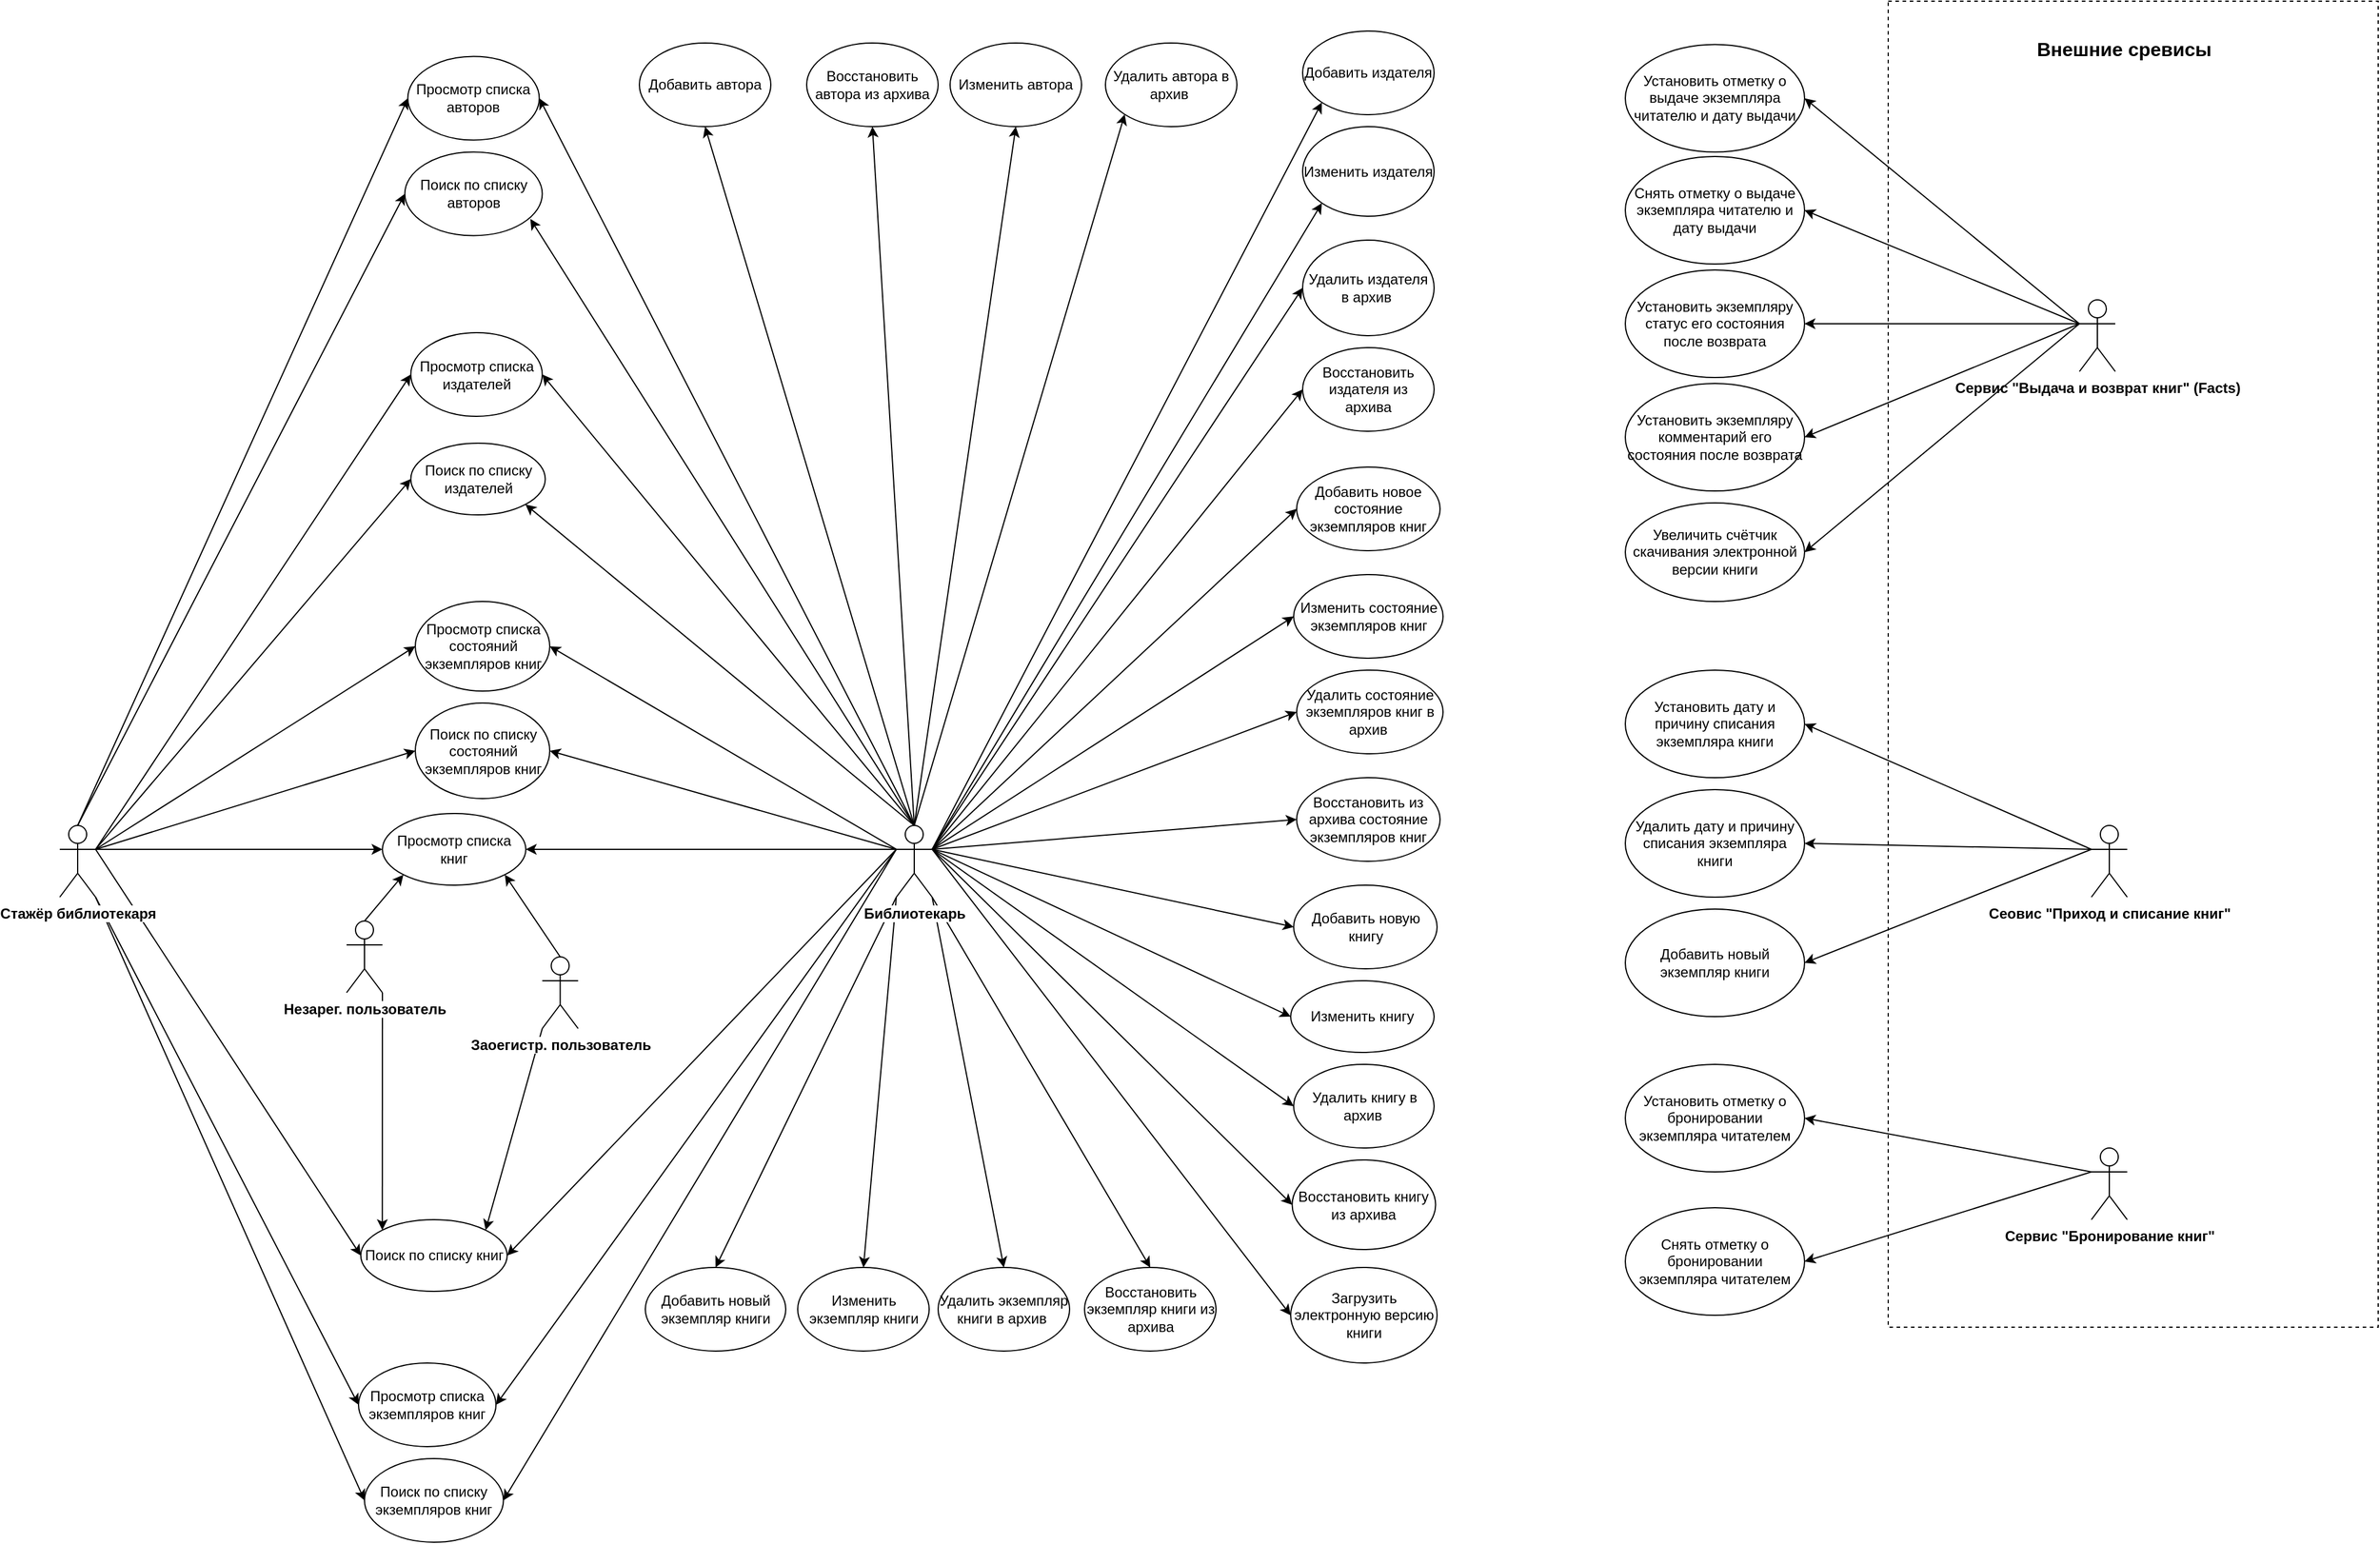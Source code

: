 <mxfile version="26.0.9">
  <diagram name="Страница — 1" id="U3UNYZ6A-1lPHIccaiyi">
    <mxGraphModel dx="1493" dy="863" grid="1" gridSize="10" guides="1" tooltips="1" connect="1" arrows="1" fold="1" page="1" pageScale="1" pageWidth="1100" pageHeight="850" math="0" shadow="0">
      <root>
        <mxCell id="0" />
        <mxCell id="1" parent="0" />
        <mxCell id="NzaFk5DWs_-ub5N4-WDO-165" value="" style="rounded=0;whiteSpace=wrap;html=1;dashed=1;" vertex="1" parent="1">
          <mxGeometry x="1610" y="110" width="410" height="1110" as="geometry" />
        </mxCell>
        <mxCell id="NzaFk5DWs_-ub5N4-WDO-14" value="Добавить автора" style="ellipse;whiteSpace=wrap;html=1;" vertex="1" parent="1">
          <mxGeometry x="565" y="145" width="110" height="70" as="geometry" />
        </mxCell>
        <mxCell id="NzaFk5DWs_-ub5N4-WDO-44" value="Изменить автора" style="ellipse;whiteSpace=wrap;html=1;" vertex="1" parent="1">
          <mxGeometry x="825" y="145" width="110" height="70" as="geometry" />
        </mxCell>
        <mxCell id="NzaFk5DWs_-ub5N4-WDO-45" value="Удалить автора в архив&amp;nbsp;" style="ellipse;whiteSpace=wrap;html=1;" vertex="1" parent="1">
          <mxGeometry x="955" y="145" width="110" height="70" as="geometry" />
        </mxCell>
        <mxCell id="NzaFk5DWs_-ub5N4-WDO-46" value="Восстановить автора из архива" style="ellipse;whiteSpace=wrap;html=1;" vertex="1" parent="1">
          <mxGeometry x="705" y="145" width="110" height="70" as="geometry" />
        </mxCell>
        <mxCell id="NzaFk5DWs_-ub5N4-WDO-47" value="Просмотр списка авторов" style="ellipse;whiteSpace=wrap;html=1;" vertex="1" parent="1">
          <mxGeometry x="371.25" y="156.25" width="110" height="70" as="geometry" />
        </mxCell>
        <mxCell id="NzaFk5DWs_-ub5N4-WDO-48" value="Поиск по списку авторов" style="ellipse;whiteSpace=wrap;html=1;" vertex="1" parent="1">
          <mxGeometry x="368.75" y="236.25" width="115" height="70" as="geometry" />
        </mxCell>
        <mxCell id="NzaFk5DWs_-ub5N4-WDO-49" value="Добавить издателя" style="ellipse;whiteSpace=wrap;html=1;" vertex="1" parent="1">
          <mxGeometry x="1120" y="135" width="110" height="70" as="geometry" />
        </mxCell>
        <mxCell id="NzaFk5DWs_-ub5N4-WDO-50" value="Изменить издателя" style="ellipse;whiteSpace=wrap;html=1;" vertex="1" parent="1">
          <mxGeometry x="1120" y="215" width="110" height="75" as="geometry" />
        </mxCell>
        <mxCell id="NzaFk5DWs_-ub5N4-WDO-51" value="Удалить издателя в архив&amp;nbsp;" style="ellipse;whiteSpace=wrap;html=1;" vertex="1" parent="1">
          <mxGeometry x="1120" y="310" width="110" height="80" as="geometry" />
        </mxCell>
        <mxCell id="NzaFk5DWs_-ub5N4-WDO-52" value="Восстановить издателя из архива" style="ellipse;whiteSpace=wrap;html=1;" vertex="1" parent="1">
          <mxGeometry x="1120" y="400" width="110" height="70" as="geometry" />
        </mxCell>
        <mxCell id="NzaFk5DWs_-ub5N4-WDO-53" value="Просмотр списка издателей" style="ellipse;whiteSpace=wrap;html=1;" vertex="1" parent="1">
          <mxGeometry x="373.75" y="387.5" width="110" height="70" as="geometry" />
        </mxCell>
        <mxCell id="NzaFk5DWs_-ub5N4-WDO-54" value="Поиск по списку издателей" style="ellipse;whiteSpace=wrap;html=1;" vertex="1" parent="1">
          <mxGeometry x="373.75" y="480" width="112.5" height="60" as="geometry" />
        </mxCell>
        <mxCell id="NzaFk5DWs_-ub5N4-WDO-55" value="Добавить новое состояние экземпляров книг" style="ellipse;whiteSpace=wrap;html=1;" vertex="1" parent="1">
          <mxGeometry x="1115" y="500" width="120" height="70" as="geometry" />
        </mxCell>
        <mxCell id="NzaFk5DWs_-ub5N4-WDO-56" value="Изменить состояние экземпляров книг" style="ellipse;whiteSpace=wrap;html=1;" vertex="1" parent="1">
          <mxGeometry x="1112.5" y="590" width="125" height="70" as="geometry" />
        </mxCell>
        <mxCell id="NzaFk5DWs_-ub5N4-WDO-57" value="Удалить состояние экземпляров книг в архив&amp;nbsp;" style="ellipse;whiteSpace=wrap;html=1;" vertex="1" parent="1">
          <mxGeometry x="1115" y="670" width="122.5" height="70" as="geometry" />
        </mxCell>
        <mxCell id="NzaFk5DWs_-ub5N4-WDO-58" value="Восстановить из архива состояние экземпляров книг" style="ellipse;whiteSpace=wrap;html=1;" vertex="1" parent="1">
          <mxGeometry x="1115" y="760" width="120" height="70" as="geometry" />
        </mxCell>
        <mxCell id="NzaFk5DWs_-ub5N4-WDO-59" value="Просмотр списка состояний экземпляров книг" style="ellipse;whiteSpace=wrap;html=1;" vertex="1" parent="1">
          <mxGeometry x="377.5" y="612.5" width="112.5" height="75" as="geometry" />
        </mxCell>
        <mxCell id="NzaFk5DWs_-ub5N4-WDO-60" value="Поиск по списку состояний экземпляров книг" style="ellipse;whiteSpace=wrap;html=1;" vertex="1" parent="1">
          <mxGeometry x="377.5" y="697.5" width="112.5" height="80" as="geometry" />
        </mxCell>
        <mxCell id="NzaFk5DWs_-ub5N4-WDO-61" value="Добавить новую книгу" style="ellipse;whiteSpace=wrap;html=1;" vertex="1" parent="1">
          <mxGeometry x="1112.5" y="850" width="120" height="70" as="geometry" />
        </mxCell>
        <mxCell id="NzaFk5DWs_-ub5N4-WDO-62" value="Изменить книгу" style="ellipse;whiteSpace=wrap;html=1;" vertex="1" parent="1">
          <mxGeometry x="1110" y="930" width="120" height="60" as="geometry" />
        </mxCell>
        <mxCell id="NzaFk5DWs_-ub5N4-WDO-63" value="Удалить книгу в архив&amp;nbsp;" style="ellipse;whiteSpace=wrap;html=1;" vertex="1" parent="1">
          <mxGeometry x="1112.5" y="1000" width="117.5" height="70" as="geometry" />
        </mxCell>
        <mxCell id="NzaFk5DWs_-ub5N4-WDO-64" value="Восстановить книгу из архива" style="ellipse;whiteSpace=wrap;html=1;" vertex="1" parent="1">
          <mxGeometry x="1111.25" y="1080" width="120" height="75" as="geometry" />
        </mxCell>
        <mxCell id="NzaFk5DWs_-ub5N4-WDO-65" value="Просмотр списка книг" style="ellipse;whiteSpace=wrap;html=1;" vertex="1" parent="1">
          <mxGeometry x="350" y="790" width="120" height="60" as="geometry" />
        </mxCell>
        <mxCell id="NzaFk5DWs_-ub5N4-WDO-66" value="Поиск по списку книг" style="ellipse;whiteSpace=wrap;html=1;" vertex="1" parent="1">
          <mxGeometry x="331.88" y="1130" width="122.5" height="60" as="geometry" />
        </mxCell>
        <mxCell id="NzaFk5DWs_-ub5N4-WDO-68" value="Загрузить электронную версию книги" style="ellipse;whiteSpace=wrap;html=1;" vertex="1" parent="1">
          <mxGeometry x="1110" y="1170" width="122.5" height="80" as="geometry" />
        </mxCell>
        <mxCell id="NzaFk5DWs_-ub5N4-WDO-69" value="Увеличить счётчик скачивания электронной версии книги" style="ellipse;whiteSpace=wrap;html=1;" vertex="1" parent="1">
          <mxGeometry x="1390" y="530" width="150" height="82.5" as="geometry" />
        </mxCell>
        <mxCell id="NzaFk5DWs_-ub5N4-WDO-70" value="Добавить новый экземпляр книги" style="ellipse;whiteSpace=wrap;html=1;" vertex="1" parent="1">
          <mxGeometry x="570" y="1170" width="117.5" height="70" as="geometry" />
        </mxCell>
        <mxCell id="NzaFk5DWs_-ub5N4-WDO-71" value="Изменить экземпляр книги" style="ellipse;whiteSpace=wrap;html=1;" vertex="1" parent="1">
          <mxGeometry x="697.5" y="1170" width="110" height="70" as="geometry" />
        </mxCell>
        <mxCell id="NzaFk5DWs_-ub5N4-WDO-72" value="Удалить экземпляр книги в архив&amp;nbsp;" style="ellipse;whiteSpace=wrap;html=1;" vertex="1" parent="1">
          <mxGeometry x="815" y="1170" width="110" height="70" as="geometry" />
        </mxCell>
        <mxCell id="NzaFk5DWs_-ub5N4-WDO-73" value="Восстановить экземпляр книги из архива" style="ellipse;whiteSpace=wrap;html=1;" vertex="1" parent="1">
          <mxGeometry x="937.5" y="1170" width="110" height="70" as="geometry" />
        </mxCell>
        <mxCell id="NzaFk5DWs_-ub5N4-WDO-74" value="Просмотр списка экземпляров книг" style="ellipse;whiteSpace=wrap;html=1;" vertex="1" parent="1">
          <mxGeometry x="330" y="1250" width="115" height="70" as="geometry" />
        </mxCell>
        <mxCell id="NzaFk5DWs_-ub5N4-WDO-75" value="Поиск по списку экземпляров книг" style="ellipse;whiteSpace=wrap;html=1;" vertex="1" parent="1">
          <mxGeometry x="335" y="1330" width="116.25" height="70" as="geometry" />
        </mxCell>
        <mxCell id="NzaFk5DWs_-ub5N4-WDO-76" value="Установить дату и причину списания экземпляра книги" style="ellipse;whiteSpace=wrap;html=1;" vertex="1" parent="1">
          <mxGeometry x="1390" y="670" width="150" height="90" as="geometry" />
        </mxCell>
        <mxCell id="NzaFk5DWs_-ub5N4-WDO-77" value="Установить отметку о выдаче экземпляра читателю и дату выдачи" style="ellipse;whiteSpace=wrap;html=1;" vertex="1" parent="1">
          <mxGeometry x="1390" y="146.25" width="150" height="90" as="geometry" />
        </mxCell>
        <mxCell id="NzaFk5DWs_-ub5N4-WDO-78" value="Снять отметку о выдаче экземпляра читателю и дату выдачи" style="ellipse;whiteSpace=wrap;html=1;" vertex="1" parent="1">
          <mxGeometry x="1390" y="240" width="150" height="90" as="geometry" />
        </mxCell>
        <mxCell id="NzaFk5DWs_-ub5N4-WDO-79" value="Снять отметку о бронировании экземпляра читателем" style="ellipse;whiteSpace=wrap;html=1;" vertex="1" parent="1">
          <mxGeometry x="1390" y="1120" width="150" height="90" as="geometry" />
        </mxCell>
        <mxCell id="NzaFk5DWs_-ub5N4-WDO-80" value="Установить отметку о бронировании экземпляра читателем" style="ellipse;whiteSpace=wrap;html=1;" vertex="1" parent="1">
          <mxGeometry x="1390" y="1000" width="150" height="90" as="geometry" />
        </mxCell>
        <mxCell id="NzaFk5DWs_-ub5N4-WDO-81" value="Установить экземпляру статус его состояния&lt;div&gt;после возврата&lt;/div&gt;" style="ellipse;whiteSpace=wrap;html=1;" vertex="1" parent="1">
          <mxGeometry x="1390" y="335" width="150" height="90" as="geometry" />
        </mxCell>
        <mxCell id="NzaFk5DWs_-ub5N4-WDO-82" value="Установить экземпляру комментарий его состояния после возврата" style="ellipse;whiteSpace=wrap;html=1;" vertex="1" parent="1">
          <mxGeometry x="1390" y="430" width="150" height="90" as="geometry" />
        </mxCell>
        <mxCell id="NzaFk5DWs_-ub5N4-WDO-89" value="" style="endArrow=classic;html=1;rounded=0;exitX=0.5;exitY=0;exitDx=0;exitDy=0;exitPerimeter=0;entryX=1;entryY=0.5;entryDx=0;entryDy=0;" edge="1" parent="1" source="NzaFk5DWs_-ub5N4-WDO-84" target="NzaFk5DWs_-ub5N4-WDO-47">
          <mxGeometry width="50" height="50" relative="1" as="geometry">
            <mxPoint x="540" y="1070" as="sourcePoint" />
            <mxPoint x="660" y="550" as="targetPoint" />
          </mxGeometry>
        </mxCell>
        <mxCell id="NzaFk5DWs_-ub5N4-WDO-90" value="" style="endArrow=classic;html=1;rounded=0;entryX=0.913;entryY=0.8;entryDx=0;entryDy=0;entryPerimeter=0;exitX=0.5;exitY=0;exitDx=0;exitDy=0;exitPerimeter=0;" edge="1" parent="1" source="NzaFk5DWs_-ub5N4-WDO-84" target="NzaFk5DWs_-ub5N4-WDO-48">
          <mxGeometry width="50" height="50" relative="1" as="geometry">
            <mxPoint x="540" y="570" as="sourcePoint" />
            <mxPoint x="590" y="520" as="targetPoint" />
          </mxGeometry>
        </mxCell>
        <mxCell id="NzaFk5DWs_-ub5N4-WDO-91" value="" style="endArrow=classic;html=1;rounded=0;entryX=1;entryY=0.5;entryDx=0;entryDy=0;exitX=0.5;exitY=0;exitDx=0;exitDy=0;exitPerimeter=0;" edge="1" parent="1" source="NzaFk5DWs_-ub5N4-WDO-84" target="NzaFk5DWs_-ub5N4-WDO-53">
          <mxGeometry width="50" height="50" relative="1" as="geometry">
            <mxPoint x="540" y="570" as="sourcePoint" />
            <mxPoint x="590" y="520" as="targetPoint" />
          </mxGeometry>
        </mxCell>
        <mxCell id="NzaFk5DWs_-ub5N4-WDO-92" value="" style="endArrow=classic;html=1;rounded=0;entryX=1;entryY=0.5;entryDx=0;entryDy=0;exitX=0;exitY=0.333;exitDx=0;exitDy=0;exitPerimeter=0;" edge="1" parent="1" source="NzaFk5DWs_-ub5N4-WDO-84" target="NzaFk5DWs_-ub5N4-WDO-59">
          <mxGeometry width="50" height="50" relative="1" as="geometry">
            <mxPoint x="540" y="570" as="sourcePoint" />
            <mxPoint x="590" y="520" as="targetPoint" />
          </mxGeometry>
        </mxCell>
        <mxCell id="NzaFk5DWs_-ub5N4-WDO-93" value="" style="endArrow=classic;html=1;rounded=0;exitX=0;exitY=0.333;exitDx=0;exitDy=0;exitPerimeter=0;entryX=1;entryY=0.5;entryDx=0;entryDy=0;" edge="1" parent="1" source="NzaFk5DWs_-ub5N4-WDO-84" target="NzaFk5DWs_-ub5N4-WDO-60">
          <mxGeometry width="50" height="50" relative="1" as="geometry">
            <mxPoint x="540" y="570" as="sourcePoint" />
            <mxPoint x="590" y="520" as="targetPoint" />
          </mxGeometry>
        </mxCell>
        <mxCell id="NzaFk5DWs_-ub5N4-WDO-94" value="" style="endArrow=classic;html=1;rounded=0;exitX=0;exitY=0.333;exitDx=0;exitDy=0;exitPerimeter=0;entryX=1;entryY=0.5;entryDx=0;entryDy=0;" edge="1" parent="1" source="NzaFk5DWs_-ub5N4-WDO-84" target="NzaFk5DWs_-ub5N4-WDO-65">
          <mxGeometry width="50" height="50" relative="1" as="geometry">
            <mxPoint x="540" y="970" as="sourcePoint" />
            <mxPoint x="590" y="920" as="targetPoint" />
          </mxGeometry>
        </mxCell>
        <mxCell id="NzaFk5DWs_-ub5N4-WDO-95" value="" style="endArrow=classic;html=1;rounded=0;exitX=0;exitY=0.333;exitDx=0;exitDy=0;exitPerimeter=0;entryX=1;entryY=0.5;entryDx=0;entryDy=0;" edge="1" parent="1" source="NzaFk5DWs_-ub5N4-WDO-84" target="NzaFk5DWs_-ub5N4-WDO-66">
          <mxGeometry width="50" height="50" relative="1" as="geometry">
            <mxPoint x="540" y="970" as="sourcePoint" />
            <mxPoint x="590" y="920" as="targetPoint" />
          </mxGeometry>
        </mxCell>
        <mxCell id="NzaFk5DWs_-ub5N4-WDO-96" value="" style="endArrow=classic;html=1;rounded=0;entryX=1;entryY=0.5;entryDx=0;entryDy=0;" edge="1" parent="1" target="NzaFk5DWs_-ub5N4-WDO-74">
          <mxGeometry width="50" height="50" relative="1" as="geometry">
            <mxPoint x="780" y="820" as="sourcePoint" />
            <mxPoint x="590" y="920" as="targetPoint" />
          </mxGeometry>
        </mxCell>
        <mxCell id="NzaFk5DWs_-ub5N4-WDO-97" value="" style="endArrow=classic;html=1;rounded=0;exitX=0;exitY=0.333;exitDx=0;exitDy=0;exitPerimeter=0;entryX=1;entryY=0.5;entryDx=0;entryDy=0;" edge="1" parent="1" source="NzaFk5DWs_-ub5N4-WDO-84" target="NzaFk5DWs_-ub5N4-WDO-75">
          <mxGeometry width="50" height="50" relative="1" as="geometry">
            <mxPoint x="540" y="970" as="sourcePoint" />
            <mxPoint x="590" y="920" as="targetPoint" />
          </mxGeometry>
        </mxCell>
        <mxCell id="NzaFk5DWs_-ub5N4-WDO-98" value="" style="endArrow=classic;html=1;rounded=0;entryX=0.5;entryY=1;entryDx=0;entryDy=0;exitX=0.5;exitY=0;exitDx=0;exitDy=0;exitPerimeter=0;" edge="1" parent="1" source="NzaFk5DWs_-ub5N4-WDO-84" target="NzaFk5DWs_-ub5N4-WDO-14">
          <mxGeometry width="50" height="50" relative="1" as="geometry">
            <mxPoint x="540" y="470" as="sourcePoint" />
            <mxPoint x="590" y="420" as="targetPoint" />
          </mxGeometry>
        </mxCell>
        <mxCell id="NzaFk5DWs_-ub5N4-WDO-99" value="" style="endArrow=classic;html=1;rounded=0;entryX=0.5;entryY=1;entryDx=0;entryDy=0;exitX=0.5;exitY=0;exitDx=0;exitDy=0;exitPerimeter=0;" edge="1" parent="1" source="NzaFk5DWs_-ub5N4-WDO-84" target="NzaFk5DWs_-ub5N4-WDO-46">
          <mxGeometry width="50" height="50" relative="1" as="geometry">
            <mxPoint x="540" y="470" as="sourcePoint" />
            <mxPoint x="590" y="420" as="targetPoint" />
          </mxGeometry>
        </mxCell>
        <mxCell id="NzaFk5DWs_-ub5N4-WDO-100" value="" style="endArrow=classic;html=1;rounded=0;entryX=0.5;entryY=1;entryDx=0;entryDy=0;exitX=0.5;exitY=0;exitDx=0;exitDy=0;exitPerimeter=0;" edge="1" parent="1" source="NzaFk5DWs_-ub5N4-WDO-84" target="NzaFk5DWs_-ub5N4-WDO-44">
          <mxGeometry width="50" height="50" relative="1" as="geometry">
            <mxPoint x="800" y="808" as="sourcePoint" />
            <mxPoint x="590" y="220" as="targetPoint" />
          </mxGeometry>
        </mxCell>
        <mxCell id="NzaFk5DWs_-ub5N4-WDO-101" value="" style="endArrow=classic;html=1;rounded=0;entryX=0;entryY=1;entryDx=0;entryDy=0;exitX=0.5;exitY=0;exitDx=0;exitDy=0;exitPerimeter=0;" edge="1" parent="1" source="NzaFk5DWs_-ub5N4-WDO-84" target="NzaFk5DWs_-ub5N4-WDO-45">
          <mxGeometry width="50" height="50" relative="1" as="geometry">
            <mxPoint x="540" y="500" as="sourcePoint" />
            <mxPoint x="590" y="450" as="targetPoint" />
          </mxGeometry>
        </mxCell>
        <mxCell id="NzaFk5DWs_-ub5N4-WDO-102" value="" style="endArrow=classic;html=1;rounded=0;entryX=0;entryY=1;entryDx=0;entryDy=0;exitX=1;exitY=0.333;exitDx=0;exitDy=0;exitPerimeter=0;" edge="1" parent="1" source="NzaFk5DWs_-ub5N4-WDO-84" target="NzaFk5DWs_-ub5N4-WDO-49">
          <mxGeometry width="50" height="50" relative="1" as="geometry">
            <mxPoint x="540" y="500" as="sourcePoint" />
            <mxPoint x="590" y="450" as="targetPoint" />
          </mxGeometry>
        </mxCell>
        <mxCell id="NzaFk5DWs_-ub5N4-WDO-103" value="" style="endArrow=classic;html=1;rounded=0;entryX=0;entryY=1;entryDx=0;entryDy=0;exitX=1;exitY=0.333;exitDx=0;exitDy=0;exitPerimeter=0;" edge="1" parent="1" source="NzaFk5DWs_-ub5N4-WDO-84" target="NzaFk5DWs_-ub5N4-WDO-50">
          <mxGeometry width="50" height="50" relative="1" as="geometry">
            <mxPoint x="540" y="500" as="sourcePoint" />
            <mxPoint x="590" y="450" as="targetPoint" />
          </mxGeometry>
        </mxCell>
        <mxCell id="NzaFk5DWs_-ub5N4-WDO-104" value="" style="endArrow=classic;html=1;rounded=0;entryX=0;entryY=0.5;entryDx=0;entryDy=0;exitX=1;exitY=0.333;exitDx=0;exitDy=0;exitPerimeter=0;" edge="1" parent="1" source="NzaFk5DWs_-ub5N4-WDO-84" target="NzaFk5DWs_-ub5N4-WDO-51">
          <mxGeometry width="50" height="50" relative="1" as="geometry">
            <mxPoint x="540" y="500" as="sourcePoint" />
            <mxPoint x="590" y="450" as="targetPoint" />
          </mxGeometry>
        </mxCell>
        <mxCell id="NzaFk5DWs_-ub5N4-WDO-105" value="" style="endArrow=classic;html=1;rounded=0;entryX=0;entryY=0.5;entryDx=0;entryDy=0;exitX=1;exitY=0.333;exitDx=0;exitDy=0;exitPerimeter=0;" edge="1" parent="1" source="NzaFk5DWs_-ub5N4-WDO-84" target="NzaFk5DWs_-ub5N4-WDO-52">
          <mxGeometry width="50" height="50" relative="1" as="geometry">
            <mxPoint x="540" y="700" as="sourcePoint" />
            <mxPoint x="590" y="650" as="targetPoint" />
          </mxGeometry>
        </mxCell>
        <mxCell id="NzaFk5DWs_-ub5N4-WDO-106" value="" style="endArrow=classic;html=1;rounded=0;entryX=0;entryY=0.5;entryDx=0;entryDy=0;exitX=1;exitY=0.333;exitDx=0;exitDy=0;exitPerimeter=0;" edge="1" parent="1" source="NzaFk5DWs_-ub5N4-WDO-84" target="NzaFk5DWs_-ub5N4-WDO-55">
          <mxGeometry width="50" height="50" relative="1" as="geometry">
            <mxPoint x="540" y="700" as="sourcePoint" />
            <mxPoint x="590" y="650" as="targetPoint" />
          </mxGeometry>
        </mxCell>
        <mxCell id="NzaFk5DWs_-ub5N4-WDO-107" value="" style="endArrow=classic;html=1;rounded=0;entryX=0;entryY=0.5;entryDx=0;entryDy=0;exitX=1;exitY=0.333;exitDx=0;exitDy=0;exitPerimeter=0;" edge="1" parent="1" source="NzaFk5DWs_-ub5N4-WDO-84" target="NzaFk5DWs_-ub5N4-WDO-56">
          <mxGeometry width="50" height="50" relative="1" as="geometry">
            <mxPoint x="540" y="700" as="sourcePoint" />
            <mxPoint x="590" y="650" as="targetPoint" />
          </mxGeometry>
        </mxCell>
        <mxCell id="NzaFk5DWs_-ub5N4-WDO-108" value="" style="endArrow=classic;html=1;rounded=0;entryX=0;entryY=0.5;entryDx=0;entryDy=0;exitX=1;exitY=0.333;exitDx=0;exitDy=0;exitPerimeter=0;" edge="1" parent="1" source="NzaFk5DWs_-ub5N4-WDO-84" target="NzaFk5DWs_-ub5N4-WDO-57">
          <mxGeometry width="50" height="50" relative="1" as="geometry">
            <mxPoint x="540" y="700" as="sourcePoint" />
            <mxPoint x="590" y="650" as="targetPoint" />
          </mxGeometry>
        </mxCell>
        <mxCell id="NzaFk5DWs_-ub5N4-WDO-109" value="" style="endArrow=classic;html=1;rounded=0;entryX=0;entryY=0.5;entryDx=0;entryDy=0;exitX=1;exitY=0.333;exitDx=0;exitDy=0;exitPerimeter=0;" edge="1" parent="1" source="NzaFk5DWs_-ub5N4-WDO-84" target="NzaFk5DWs_-ub5N4-WDO-58">
          <mxGeometry width="50" height="50" relative="1" as="geometry">
            <mxPoint x="540" y="1000" as="sourcePoint" />
            <mxPoint x="590" y="950" as="targetPoint" />
          </mxGeometry>
        </mxCell>
        <mxCell id="NzaFk5DWs_-ub5N4-WDO-110" value="" style="endArrow=classic;html=1;rounded=0;entryX=0;entryY=0.5;entryDx=0;entryDy=0;exitX=1;exitY=0.333;exitDx=0;exitDy=0;exitPerimeter=0;" edge="1" parent="1" source="NzaFk5DWs_-ub5N4-WDO-84" target="NzaFk5DWs_-ub5N4-WDO-61">
          <mxGeometry width="50" height="50" relative="1" as="geometry">
            <mxPoint x="540" y="1000" as="sourcePoint" />
            <mxPoint x="590" y="950" as="targetPoint" />
          </mxGeometry>
        </mxCell>
        <mxCell id="NzaFk5DWs_-ub5N4-WDO-111" value="" style="endArrow=classic;html=1;rounded=0;entryX=0;entryY=0.5;entryDx=0;entryDy=0;exitX=1;exitY=0.333;exitDx=0;exitDy=0;exitPerimeter=0;" edge="1" parent="1" source="NzaFk5DWs_-ub5N4-WDO-84" target="NzaFk5DWs_-ub5N4-WDO-62">
          <mxGeometry width="50" height="50" relative="1" as="geometry">
            <mxPoint x="540" y="1000" as="sourcePoint" />
            <mxPoint x="590" y="950" as="targetPoint" />
          </mxGeometry>
        </mxCell>
        <mxCell id="NzaFk5DWs_-ub5N4-WDO-112" value="" style="endArrow=classic;html=1;rounded=0;entryX=0;entryY=0.5;entryDx=0;entryDy=0;exitX=1;exitY=0.333;exitDx=0;exitDy=0;exitPerimeter=0;" edge="1" parent="1" source="NzaFk5DWs_-ub5N4-WDO-84" target="NzaFk5DWs_-ub5N4-WDO-63">
          <mxGeometry width="50" height="50" relative="1" as="geometry">
            <mxPoint x="540" y="1000" as="sourcePoint" />
            <mxPoint x="590" y="950" as="targetPoint" />
          </mxGeometry>
        </mxCell>
        <mxCell id="NzaFk5DWs_-ub5N4-WDO-113" value="" style="endArrow=classic;html=1;rounded=0;entryX=0;entryY=0.5;entryDx=0;entryDy=0;exitX=1;exitY=0.333;exitDx=0;exitDy=0;exitPerimeter=0;" edge="1" parent="1" source="NzaFk5DWs_-ub5N4-WDO-84" target="NzaFk5DWs_-ub5N4-WDO-64">
          <mxGeometry width="50" height="50" relative="1" as="geometry">
            <mxPoint x="540" y="1000" as="sourcePoint" />
            <mxPoint x="590" y="950" as="targetPoint" />
          </mxGeometry>
        </mxCell>
        <mxCell id="NzaFk5DWs_-ub5N4-WDO-114" value="" style="endArrow=classic;html=1;rounded=0;entryX=0;entryY=0.5;entryDx=0;entryDy=0;exitX=1;exitY=0.333;exitDx=0;exitDy=0;exitPerimeter=0;" edge="1" parent="1" source="NzaFk5DWs_-ub5N4-WDO-84" target="NzaFk5DWs_-ub5N4-WDO-68">
          <mxGeometry width="50" height="50" relative="1" as="geometry">
            <mxPoint x="540" y="1000" as="sourcePoint" />
            <mxPoint x="590" y="950" as="targetPoint" />
          </mxGeometry>
        </mxCell>
        <mxCell id="NzaFk5DWs_-ub5N4-WDO-115" value="" style="endArrow=classic;html=1;rounded=0;entryX=0.5;entryY=0;entryDx=0;entryDy=0;exitX=0;exitY=1;exitDx=0;exitDy=0;exitPerimeter=0;" edge="1" parent="1" source="NzaFk5DWs_-ub5N4-WDO-84" target="NzaFk5DWs_-ub5N4-WDO-70">
          <mxGeometry width="50" height="50" relative="1" as="geometry">
            <mxPoint x="540" y="900" as="sourcePoint" />
            <mxPoint x="590" y="850" as="targetPoint" />
          </mxGeometry>
        </mxCell>
        <mxCell id="NzaFk5DWs_-ub5N4-WDO-116" value="" style="endArrow=classic;html=1;rounded=0;entryX=0.5;entryY=0;entryDx=0;entryDy=0;exitX=0;exitY=1;exitDx=0;exitDy=0;exitPerimeter=0;" edge="1" parent="1" source="NzaFk5DWs_-ub5N4-WDO-84" target="NzaFk5DWs_-ub5N4-WDO-71">
          <mxGeometry width="50" height="50" relative="1" as="geometry">
            <mxPoint x="540" y="1150" as="sourcePoint" />
            <mxPoint x="590" y="1100" as="targetPoint" />
          </mxGeometry>
        </mxCell>
        <mxCell id="NzaFk5DWs_-ub5N4-WDO-117" value="" style="endArrow=classic;html=1;rounded=0;exitX=1;exitY=1;exitDx=0;exitDy=0;exitPerimeter=0;entryX=0.5;entryY=0;entryDx=0;entryDy=0;" edge="1" parent="1" source="NzaFk5DWs_-ub5N4-WDO-84" target="NzaFk5DWs_-ub5N4-WDO-72">
          <mxGeometry width="50" height="50" relative="1" as="geometry">
            <mxPoint x="540" y="1150" as="sourcePoint" />
            <mxPoint x="590" y="1100" as="targetPoint" />
          </mxGeometry>
        </mxCell>
        <mxCell id="NzaFk5DWs_-ub5N4-WDO-118" value="" style="endArrow=classic;html=1;rounded=0;exitX=1;exitY=1;exitDx=0;exitDy=0;exitPerimeter=0;entryX=0.5;entryY=0;entryDx=0;entryDy=0;" edge="1" parent="1" source="NzaFk5DWs_-ub5N4-WDO-84" target="NzaFk5DWs_-ub5N4-WDO-73">
          <mxGeometry width="50" height="50" relative="1" as="geometry">
            <mxPoint x="540" y="1150" as="sourcePoint" />
            <mxPoint x="590" y="1100" as="targetPoint" />
          </mxGeometry>
        </mxCell>
        <mxCell id="NzaFk5DWs_-ub5N4-WDO-84" value="Библиотекарь" style="shape=umlActor;verticalLabelPosition=bottom;verticalAlign=top;html=1;outlineConnect=0;fontStyle=1;fontColor=#000000;labelBackgroundColor=default;" vertex="1" parent="1">
          <mxGeometry x="780" y="800" width="30" height="60" as="geometry" />
        </mxCell>
        <mxCell id="NzaFk5DWs_-ub5N4-WDO-119" value="" style="endArrow=classic;html=1;rounded=0;entryX=1;entryY=1;entryDx=0;entryDy=0;exitX=0.5;exitY=0;exitDx=0;exitDy=0;exitPerimeter=0;" edge="1" parent="1" source="NzaFk5DWs_-ub5N4-WDO-84" target="NzaFk5DWs_-ub5N4-WDO-54">
          <mxGeometry width="50" height="50" relative="1" as="geometry">
            <mxPoint x="540" y="650" as="sourcePoint" />
            <mxPoint x="590" y="600" as="targetPoint" />
          </mxGeometry>
        </mxCell>
        <mxCell id="NzaFk5DWs_-ub5N4-WDO-121" value="" style="endArrow=classic;html=1;rounded=0;entryX=0;entryY=0.5;entryDx=0;entryDy=0;exitX=0.5;exitY=0;exitDx=0;exitDy=0;exitPerimeter=0;" edge="1" parent="1" source="NzaFk5DWs_-ub5N4-WDO-85" target="NzaFk5DWs_-ub5N4-WDO-47">
          <mxGeometry width="50" height="50" relative="1" as="geometry">
            <mxPoint x="610" y="870" as="sourcePoint" />
            <mxPoint x="660" y="820" as="targetPoint" />
          </mxGeometry>
        </mxCell>
        <mxCell id="NzaFk5DWs_-ub5N4-WDO-122" value="" style="endArrow=classic;html=1;rounded=0;entryX=0;entryY=0.5;entryDx=0;entryDy=0;exitX=0.5;exitY=0;exitDx=0;exitDy=0;exitPerimeter=0;" edge="1" parent="1" source="NzaFk5DWs_-ub5N4-WDO-85" target="NzaFk5DWs_-ub5N4-WDO-48">
          <mxGeometry width="50" height="50" relative="1" as="geometry">
            <mxPoint x="610" y="570" as="sourcePoint" />
            <mxPoint x="660" y="520" as="targetPoint" />
          </mxGeometry>
        </mxCell>
        <mxCell id="NzaFk5DWs_-ub5N4-WDO-123" value="" style="endArrow=classic;html=1;rounded=0;entryX=0;entryY=0.5;entryDx=0;entryDy=0;" edge="1" parent="1" target="NzaFk5DWs_-ub5N4-WDO-53">
          <mxGeometry width="50" height="50" relative="1" as="geometry">
            <mxPoint x="110" y="820" as="sourcePoint" />
            <mxPoint x="660" y="520" as="targetPoint" />
          </mxGeometry>
        </mxCell>
        <mxCell id="NzaFk5DWs_-ub5N4-WDO-124" value="" style="endArrow=classic;html=1;rounded=0;entryX=0;entryY=0.5;entryDx=0;entryDy=0;exitX=1;exitY=0.333;exitDx=0;exitDy=0;exitPerimeter=0;" edge="1" parent="1" source="NzaFk5DWs_-ub5N4-WDO-85" target="NzaFk5DWs_-ub5N4-WDO-54">
          <mxGeometry width="50" height="50" relative="1" as="geometry">
            <mxPoint x="610" y="570" as="sourcePoint" />
            <mxPoint x="660" y="520" as="targetPoint" />
          </mxGeometry>
        </mxCell>
        <mxCell id="NzaFk5DWs_-ub5N4-WDO-125" value="" style="endArrow=classic;html=1;rounded=0;entryX=0;entryY=0.5;entryDx=0;entryDy=0;" edge="1" parent="1" target="NzaFk5DWs_-ub5N4-WDO-59">
          <mxGeometry width="50" height="50" relative="1" as="geometry">
            <mxPoint x="110" y="820" as="sourcePoint" />
            <mxPoint x="660" y="720" as="targetPoint" />
          </mxGeometry>
        </mxCell>
        <mxCell id="NzaFk5DWs_-ub5N4-WDO-126" value="" style="endArrow=classic;html=1;rounded=0;exitX=1;exitY=0.333;exitDx=0;exitDy=0;exitPerimeter=0;entryX=0;entryY=0.5;entryDx=0;entryDy=0;" edge="1" parent="1" source="NzaFk5DWs_-ub5N4-WDO-85" target="NzaFk5DWs_-ub5N4-WDO-60">
          <mxGeometry width="50" height="50" relative="1" as="geometry">
            <mxPoint x="610" y="770" as="sourcePoint" />
            <mxPoint x="660" y="720" as="targetPoint" />
          </mxGeometry>
        </mxCell>
        <mxCell id="NzaFk5DWs_-ub5N4-WDO-127" value="" style="endArrow=classic;html=1;rounded=0;exitX=1;exitY=0.333;exitDx=0;exitDy=0;exitPerimeter=0;entryX=0;entryY=0.5;entryDx=0;entryDy=0;" edge="1" parent="1" source="NzaFk5DWs_-ub5N4-WDO-85" target="NzaFk5DWs_-ub5N4-WDO-65">
          <mxGeometry width="50" height="50" relative="1" as="geometry">
            <mxPoint x="610" y="1070" as="sourcePoint" />
            <mxPoint x="660" y="1020" as="targetPoint" />
          </mxGeometry>
        </mxCell>
        <mxCell id="NzaFk5DWs_-ub5N4-WDO-128" value="" style="endArrow=classic;html=1;rounded=0;exitX=1;exitY=0.333;exitDx=0;exitDy=0;exitPerimeter=0;entryX=0;entryY=0.5;entryDx=0;entryDy=0;" edge="1" parent="1" source="NzaFk5DWs_-ub5N4-WDO-85" target="NzaFk5DWs_-ub5N4-WDO-66">
          <mxGeometry width="50" height="50" relative="1" as="geometry">
            <mxPoint x="610" y="1070" as="sourcePoint" />
            <mxPoint x="660" y="1020" as="targetPoint" />
          </mxGeometry>
        </mxCell>
        <mxCell id="NzaFk5DWs_-ub5N4-WDO-129" value="" style="endArrow=classic;html=1;rounded=0;exitX=1;exitY=1;exitDx=0;exitDy=0;exitPerimeter=0;entryX=0;entryY=0.5;entryDx=0;entryDy=0;" edge="1" parent="1" source="NzaFk5DWs_-ub5N4-WDO-85" target="NzaFk5DWs_-ub5N4-WDO-74">
          <mxGeometry width="50" height="50" relative="1" as="geometry">
            <mxPoint x="610" y="1170" as="sourcePoint" />
            <mxPoint x="660" y="1120" as="targetPoint" />
          </mxGeometry>
        </mxCell>
        <mxCell id="NzaFk5DWs_-ub5N4-WDO-130" value="" style="endArrow=classic;html=1;rounded=0;exitX=1;exitY=1;exitDx=0;exitDy=0;exitPerimeter=0;entryX=0;entryY=0.5;entryDx=0;entryDy=0;" edge="1" parent="1" source="NzaFk5DWs_-ub5N4-WDO-85" target="NzaFk5DWs_-ub5N4-WDO-75">
          <mxGeometry width="50" height="50" relative="1" as="geometry">
            <mxPoint x="610" y="1170" as="sourcePoint" />
            <mxPoint x="660" y="1120" as="targetPoint" />
          </mxGeometry>
        </mxCell>
        <mxCell id="NzaFk5DWs_-ub5N4-WDO-85" value="Стажёр библиотекаря" style="shape=umlActor;verticalLabelPosition=bottom;verticalAlign=top;html=1;outlineConnect=0;labelBackgroundColor=#FFFFFF;fontStyle=1" vertex="1" parent="1">
          <mxGeometry x="80" y="800" width="30" height="60" as="geometry" />
        </mxCell>
        <mxCell id="NzaFk5DWs_-ub5N4-WDO-139" value="" style="endArrow=classic;html=1;rounded=0;exitX=0;exitY=1;exitDx=0;exitDy=0;exitPerimeter=0;entryX=1;entryY=0;entryDx=0;entryDy=0;" edge="1" parent="1" source="NzaFk5DWs_-ub5N4-WDO-135" target="NzaFk5DWs_-ub5N4-WDO-66">
          <mxGeometry width="50" height="50" relative="1" as="geometry">
            <mxPoint x="600" y="1070" as="sourcePoint" />
            <mxPoint x="650" y="1020" as="targetPoint" />
          </mxGeometry>
        </mxCell>
        <mxCell id="NzaFk5DWs_-ub5N4-WDO-140" value="" style="endArrow=classic;html=1;rounded=0;entryX=1;entryY=1;entryDx=0;entryDy=0;exitX=0.5;exitY=0;exitDx=0;exitDy=0;exitPerimeter=0;" edge="1" parent="1" source="NzaFk5DWs_-ub5N4-WDO-135" target="NzaFk5DWs_-ub5N4-WDO-65">
          <mxGeometry width="50" height="50" relative="1" as="geometry">
            <mxPoint x="600" y="1070" as="sourcePoint" />
            <mxPoint x="650" y="1020" as="targetPoint" />
          </mxGeometry>
        </mxCell>
        <mxCell id="NzaFk5DWs_-ub5N4-WDO-141" value="" style="endArrow=classic;startArrow=none;html=1;rounded=0;entryX=0;entryY=1;entryDx=0;entryDy=0;exitX=0.5;exitY=0;exitDx=0;exitDy=0;exitPerimeter=0;startFill=0;" edge="1" parent="1" source="NzaFk5DWs_-ub5N4-WDO-131" target="NzaFk5DWs_-ub5N4-WDO-65">
          <mxGeometry width="50" height="50" relative="1" as="geometry">
            <mxPoint x="600" y="1070" as="sourcePoint" />
            <mxPoint x="650" y="1020" as="targetPoint" />
          </mxGeometry>
        </mxCell>
        <mxCell id="NzaFk5DWs_-ub5N4-WDO-142" value="" style="endArrow=classic;html=1;rounded=0;exitX=1;exitY=1;exitDx=0;exitDy=0;exitPerimeter=0;entryX=0;entryY=0;entryDx=0;entryDy=0;" edge="1" parent="1" source="NzaFk5DWs_-ub5N4-WDO-131" target="NzaFk5DWs_-ub5N4-WDO-66">
          <mxGeometry width="50" height="50" relative="1" as="geometry">
            <mxPoint x="600" y="1070" as="sourcePoint" />
            <mxPoint x="650" y="1020" as="targetPoint" />
          </mxGeometry>
        </mxCell>
        <mxCell id="NzaFk5DWs_-ub5N4-WDO-131" value="Незарег. пользователь" style="shape=umlActor;verticalLabelPosition=bottom;verticalAlign=top;html=1;outlineConnect=0;fontStyle=1;labelBackgroundColor=#FFFFFF;" vertex="1" parent="1">
          <mxGeometry x="320" y="880" width="30" height="60" as="geometry" />
        </mxCell>
        <mxCell id="NzaFk5DWs_-ub5N4-WDO-135" value="Заоегистр. пользователь" style="shape=umlActor;verticalLabelPosition=bottom;verticalAlign=top;html=1;outlineConnect=0;labelBackgroundColor=#FFFFFF;fontStyle=1" vertex="1" parent="1">
          <mxGeometry x="483.75" y="910" width="30" height="60" as="geometry" />
        </mxCell>
        <mxCell id="NzaFk5DWs_-ub5N4-WDO-144" value="Удалить дату и причину списания экземпляра книги" style="ellipse;whiteSpace=wrap;html=1;" vertex="1" parent="1">
          <mxGeometry x="1390" y="770" width="150" height="90" as="geometry" />
        </mxCell>
        <mxCell id="NzaFk5DWs_-ub5N4-WDO-145" value="Сервис &quot;Выдача и возврат книг&quot; (Facts)" style="shape=umlActor;verticalLabelPosition=bottom;verticalAlign=top;html=1;outlineConnect=0;fontStyle=1;fontColor=#000000;labelBackgroundColor=default;" vertex="1" parent="1">
          <mxGeometry x="1770" y="360" width="30" height="60" as="geometry" />
        </mxCell>
        <mxCell id="NzaFk5DWs_-ub5N4-WDO-146" value="Сеовис &quot;Приход и списание книг&quot;" style="shape=umlActor;verticalLabelPosition=bottom;verticalAlign=top;html=1;outlineConnect=0;fontStyle=1;fontColor=#000000;labelBackgroundColor=default;" vertex="1" parent="1">
          <mxGeometry x="1780" y="800" width="30" height="60" as="geometry" />
        </mxCell>
        <mxCell id="NzaFk5DWs_-ub5N4-WDO-147" value="Сервис &quot;Бронирование книг&quot;" style="shape=umlActor;verticalLabelPosition=bottom;verticalAlign=top;html=1;outlineConnect=0;fontStyle=1;fontColor=#000000;labelBackgroundColor=default;" vertex="1" parent="1">
          <mxGeometry x="1780" y="1070" width="30" height="60" as="geometry" />
        </mxCell>
        <mxCell id="NzaFk5DWs_-ub5N4-WDO-149" value="Добавить новый экземпляр книги" style="ellipse;whiteSpace=wrap;html=1;" vertex="1" parent="1">
          <mxGeometry x="1390" y="870" width="150" height="90" as="geometry" />
        </mxCell>
        <mxCell id="NzaFk5DWs_-ub5N4-WDO-152" value="" style="endArrow=classic;html=1;rounded=0;exitX=0;exitY=0.333;exitDx=0;exitDy=0;exitPerimeter=0;entryX=1;entryY=0.5;entryDx=0;entryDy=0;" edge="1" parent="1" source="NzaFk5DWs_-ub5N4-WDO-147" target="NzaFk5DWs_-ub5N4-WDO-80">
          <mxGeometry width="50" height="50" relative="1" as="geometry">
            <mxPoint x="1300" y="1050" as="sourcePoint" />
            <mxPoint x="1350" y="1000" as="targetPoint" />
          </mxGeometry>
        </mxCell>
        <mxCell id="NzaFk5DWs_-ub5N4-WDO-153" value="" style="endArrow=classic;html=1;rounded=0;exitX=0;exitY=0.333;exitDx=0;exitDy=0;exitPerimeter=0;entryX=1;entryY=0.5;entryDx=0;entryDy=0;" edge="1" parent="1" source="NzaFk5DWs_-ub5N4-WDO-147" target="NzaFk5DWs_-ub5N4-WDO-79">
          <mxGeometry width="50" height="50" relative="1" as="geometry">
            <mxPoint x="1300" y="1050" as="sourcePoint" />
            <mxPoint x="1350" y="1000" as="targetPoint" />
          </mxGeometry>
        </mxCell>
        <mxCell id="NzaFk5DWs_-ub5N4-WDO-154" value="" style="endArrow=classic;html=1;rounded=0;exitX=0;exitY=0.333;exitDx=0;exitDy=0;exitPerimeter=0;entryX=1;entryY=0.5;entryDx=0;entryDy=0;" edge="1" parent="1" source="NzaFk5DWs_-ub5N4-WDO-146" target="NzaFk5DWs_-ub5N4-WDO-76">
          <mxGeometry width="50" height="50" relative="1" as="geometry">
            <mxPoint x="1300" y="950" as="sourcePoint" />
            <mxPoint x="1350" y="900" as="targetPoint" />
          </mxGeometry>
        </mxCell>
        <mxCell id="NzaFk5DWs_-ub5N4-WDO-155" value="" style="endArrow=classic;html=1;rounded=0;exitX=0;exitY=0.333;exitDx=0;exitDy=0;exitPerimeter=0;entryX=1;entryY=0.5;entryDx=0;entryDy=0;" edge="1" parent="1" source="NzaFk5DWs_-ub5N4-WDO-146" target="NzaFk5DWs_-ub5N4-WDO-144">
          <mxGeometry width="50" height="50" relative="1" as="geometry">
            <mxPoint x="1300" y="950" as="sourcePoint" />
            <mxPoint x="1350" y="900" as="targetPoint" />
          </mxGeometry>
        </mxCell>
        <mxCell id="NzaFk5DWs_-ub5N4-WDO-156" value="" style="endArrow=classic;html=1;rounded=0;exitX=0;exitY=0.333;exitDx=0;exitDy=0;exitPerimeter=0;entryX=1;entryY=0.5;entryDx=0;entryDy=0;" edge="1" parent="1" source="NzaFk5DWs_-ub5N4-WDO-146" target="NzaFk5DWs_-ub5N4-WDO-149">
          <mxGeometry width="50" height="50" relative="1" as="geometry">
            <mxPoint x="1300" y="950" as="sourcePoint" />
            <mxPoint x="1350" y="900" as="targetPoint" />
          </mxGeometry>
        </mxCell>
        <mxCell id="NzaFk5DWs_-ub5N4-WDO-157" value="" style="endArrow=classic;html=1;rounded=0;exitX=0;exitY=0.333;exitDx=0;exitDy=0;exitPerimeter=0;entryX=1;entryY=0.5;entryDx=0;entryDy=0;" edge="1" parent="1" source="NzaFk5DWs_-ub5N4-WDO-145" target="NzaFk5DWs_-ub5N4-WDO-77">
          <mxGeometry width="50" height="50" relative="1" as="geometry">
            <mxPoint x="1300" y="420" as="sourcePoint" />
            <mxPoint x="1350" y="370" as="targetPoint" />
          </mxGeometry>
        </mxCell>
        <mxCell id="NzaFk5DWs_-ub5N4-WDO-158" value="" style="endArrow=classic;html=1;rounded=0;exitX=0;exitY=0.333;exitDx=0;exitDy=0;exitPerimeter=0;entryX=1;entryY=0.5;entryDx=0;entryDy=0;" edge="1" parent="1" source="NzaFk5DWs_-ub5N4-WDO-145" target="NzaFk5DWs_-ub5N4-WDO-78">
          <mxGeometry width="50" height="50" relative="1" as="geometry">
            <mxPoint x="1300" y="420" as="sourcePoint" />
            <mxPoint x="1350" y="370" as="targetPoint" />
          </mxGeometry>
        </mxCell>
        <mxCell id="NzaFk5DWs_-ub5N4-WDO-159" value="" style="endArrow=classic;html=1;rounded=0;exitX=0;exitY=0.333;exitDx=0;exitDy=0;exitPerimeter=0;" edge="1" parent="1" source="NzaFk5DWs_-ub5N4-WDO-145" target="NzaFk5DWs_-ub5N4-WDO-81">
          <mxGeometry width="50" height="50" relative="1" as="geometry">
            <mxPoint x="1300" y="420" as="sourcePoint" />
            <mxPoint x="1350" y="370" as="targetPoint" />
          </mxGeometry>
        </mxCell>
        <mxCell id="NzaFk5DWs_-ub5N4-WDO-160" value="" style="endArrow=classic;html=1;rounded=0;exitX=0;exitY=0.333;exitDx=0;exitDy=0;exitPerimeter=0;entryX=1;entryY=0.5;entryDx=0;entryDy=0;" edge="1" parent="1" source="NzaFk5DWs_-ub5N4-WDO-145" target="NzaFk5DWs_-ub5N4-WDO-82">
          <mxGeometry width="50" height="50" relative="1" as="geometry">
            <mxPoint x="1300" y="420" as="sourcePoint" />
            <mxPoint x="1350" y="370" as="targetPoint" />
          </mxGeometry>
        </mxCell>
        <mxCell id="NzaFk5DWs_-ub5N4-WDO-161" value="" style="endArrow=classic;html=1;rounded=0;exitX=0;exitY=0.333;exitDx=0;exitDy=0;exitPerimeter=0;entryX=1;entryY=0.5;entryDx=0;entryDy=0;" edge="1" parent="1" source="NzaFk5DWs_-ub5N4-WDO-145" target="NzaFk5DWs_-ub5N4-WDO-69">
          <mxGeometry width="50" height="50" relative="1" as="geometry">
            <mxPoint x="1300" y="420" as="sourcePoint" />
            <mxPoint x="1350" y="370" as="targetPoint" />
          </mxGeometry>
        </mxCell>
        <mxCell id="NzaFk5DWs_-ub5N4-WDO-166" value="Внешние сревисы" style="text;html=1;align=center;verticalAlign=middle;whiteSpace=wrap;rounded=0;fontStyle=1;fontSize=16;" vertex="1" parent="1">
          <mxGeometry x="1730" y="135" width="155" height="30" as="geometry" />
        </mxCell>
      </root>
    </mxGraphModel>
  </diagram>
</mxfile>
